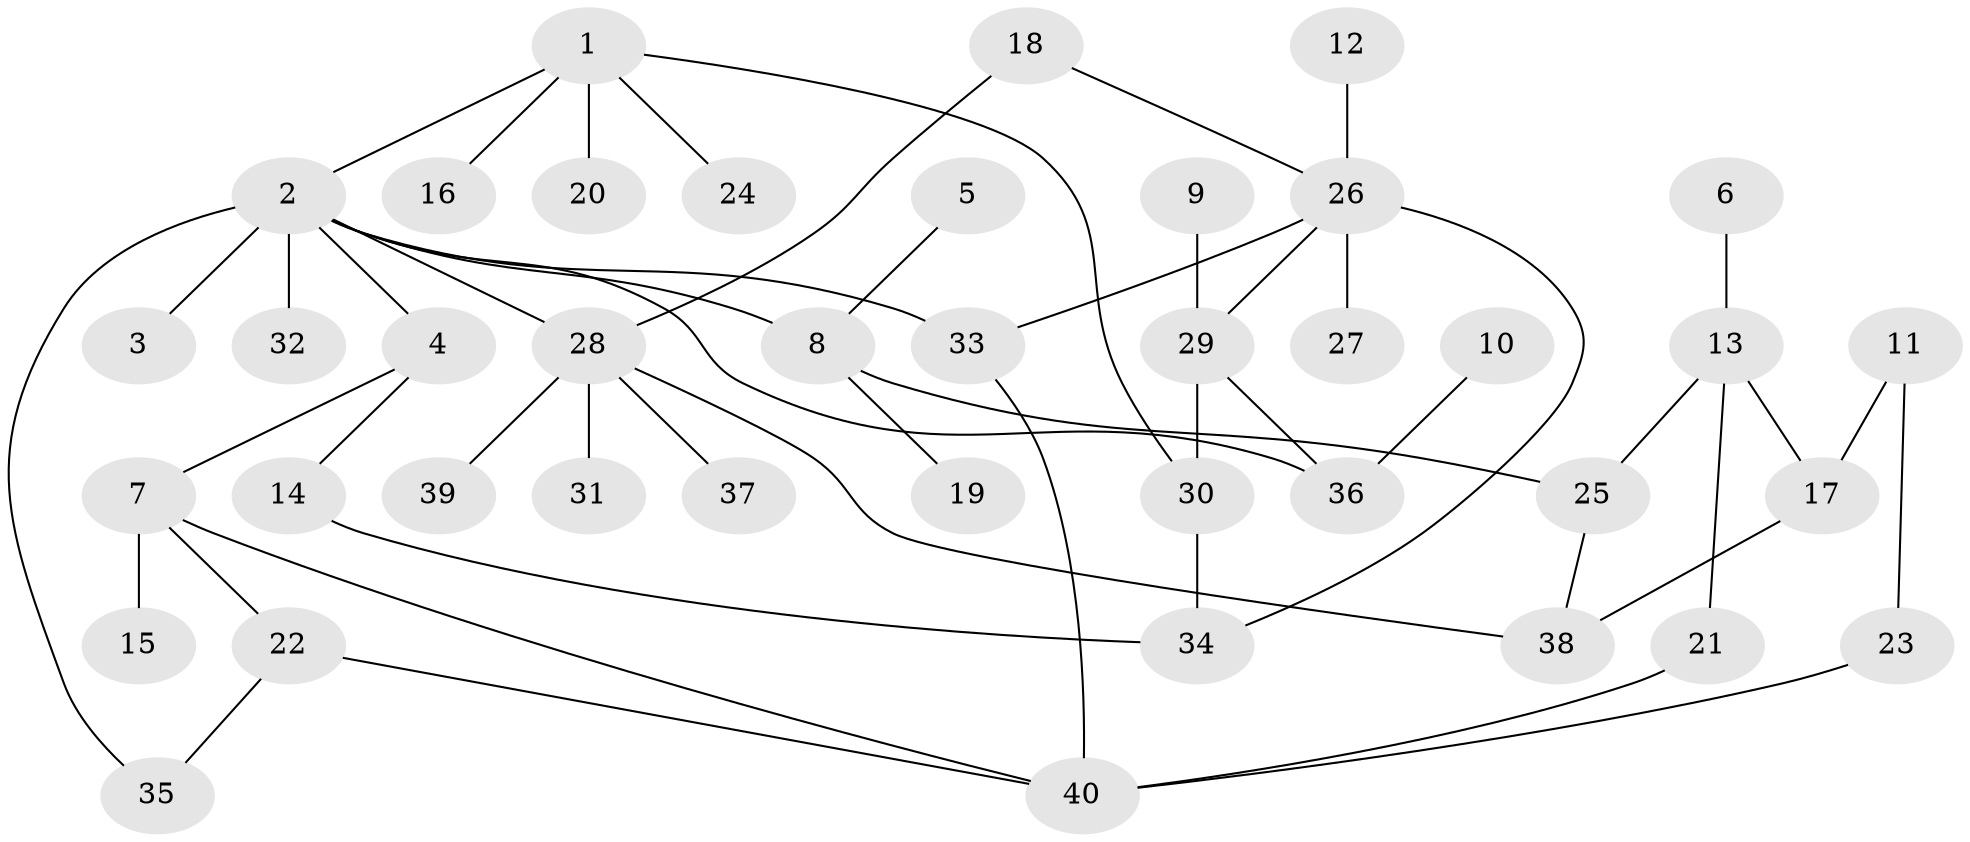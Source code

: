 // original degree distribution, {7: 0.0125, 5: 0.0375, 2: 0.3375, 4: 0.1375, 1: 0.325, 3: 0.15}
// Generated by graph-tools (version 1.1) at 2025/49/03/09/25 03:49:21]
// undirected, 40 vertices, 51 edges
graph export_dot {
graph [start="1"]
  node [color=gray90,style=filled];
  1;
  2;
  3;
  4;
  5;
  6;
  7;
  8;
  9;
  10;
  11;
  12;
  13;
  14;
  15;
  16;
  17;
  18;
  19;
  20;
  21;
  22;
  23;
  24;
  25;
  26;
  27;
  28;
  29;
  30;
  31;
  32;
  33;
  34;
  35;
  36;
  37;
  38;
  39;
  40;
  1 -- 2 [weight=1.0];
  1 -- 16 [weight=1.0];
  1 -- 20 [weight=1.0];
  1 -- 24 [weight=1.0];
  1 -- 30 [weight=1.0];
  2 -- 3 [weight=1.0];
  2 -- 4 [weight=1.0];
  2 -- 8 [weight=1.0];
  2 -- 28 [weight=1.0];
  2 -- 32 [weight=1.0];
  2 -- 33 [weight=1.0];
  2 -- 35 [weight=1.0];
  2 -- 36 [weight=1.0];
  4 -- 7 [weight=1.0];
  4 -- 14 [weight=1.0];
  5 -- 8 [weight=1.0];
  6 -- 13 [weight=1.0];
  7 -- 15 [weight=1.0];
  7 -- 22 [weight=1.0];
  7 -- 40 [weight=1.0];
  8 -- 19 [weight=1.0];
  8 -- 25 [weight=1.0];
  9 -- 29 [weight=1.0];
  10 -- 36 [weight=1.0];
  11 -- 17 [weight=1.0];
  11 -- 23 [weight=1.0];
  12 -- 26 [weight=1.0];
  13 -- 17 [weight=1.0];
  13 -- 21 [weight=1.0];
  13 -- 25 [weight=1.0];
  14 -- 34 [weight=1.0];
  17 -- 38 [weight=1.0];
  18 -- 26 [weight=1.0];
  18 -- 28 [weight=1.0];
  21 -- 40 [weight=1.0];
  22 -- 35 [weight=1.0];
  22 -- 40 [weight=1.0];
  23 -- 40 [weight=1.0];
  25 -- 38 [weight=1.0];
  26 -- 27 [weight=1.0];
  26 -- 29 [weight=1.0];
  26 -- 33 [weight=1.0];
  26 -- 34 [weight=1.0];
  28 -- 31 [weight=1.0];
  28 -- 37 [weight=1.0];
  28 -- 38 [weight=1.0];
  28 -- 39 [weight=1.0];
  29 -- 30 [weight=1.0];
  29 -- 36 [weight=1.0];
  30 -- 34 [weight=1.0];
  33 -- 40 [weight=1.0];
}
